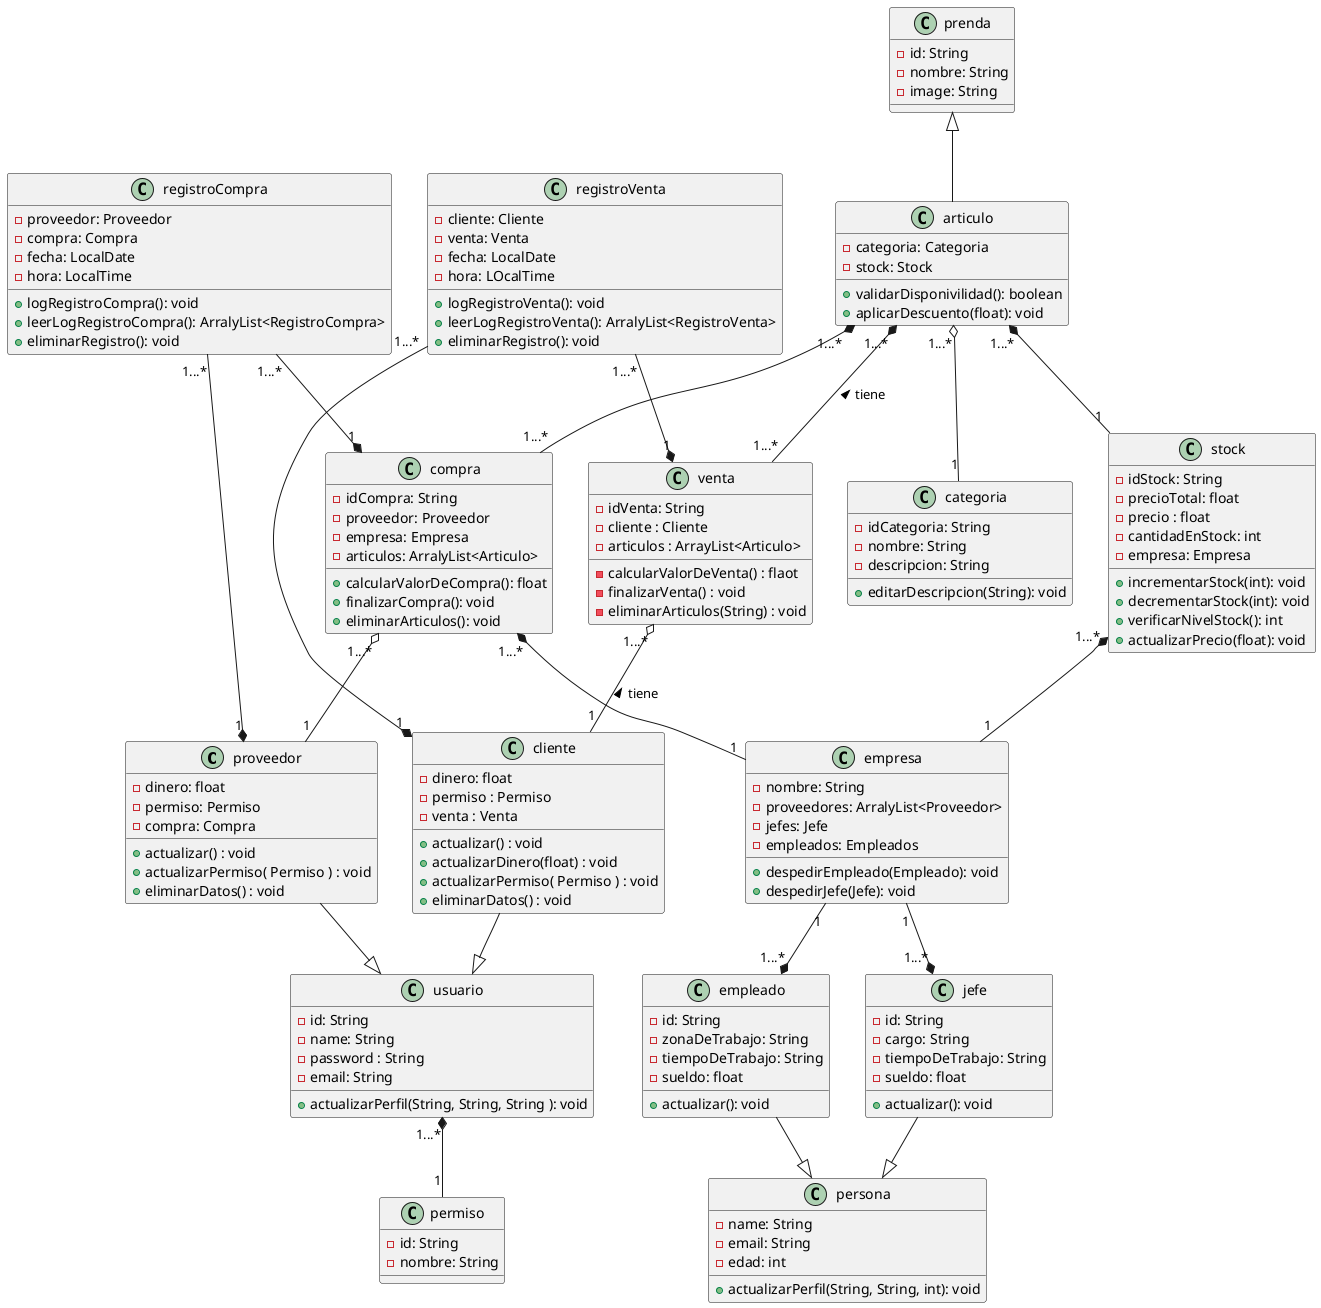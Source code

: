 @startuml
class proveedor {
    - dinero: float
    - permiso: Permiso
    - compra: Compra
    + actualizar() : void
    + actualizarPermiso( Permiso ) : void
    + eliminarDatos() : void
}

class usuario {
    - id: String
    - name: String
    - password : String
    - email: String
    + actualizarPerfil(String, String, String ): void
}

class permiso {
    - id: String
    - nombre: String
}

class cliente {
    - dinero: float
    - permiso : Permiso
    - venta : Venta
    + actualizar() : void
    + actualizarDinero(float) : void
    + actualizarPermiso( Permiso ) : void
    + eliminarDatos() : void
}

class venta{
    - idVenta: String
    - cliente : Cliente
    - articulos : ArrayList<Articulo>
    - calcularValorDeVenta() : flaot
    - finalizarVenta() : void
    - eliminarArticulos(String) : void
}

class compra{
    - idCompra: String
    - proveedor: Proveedor
    - empresa: Empresa
    - articulos: ArralyList<Articulo>
    + calcularValorDeCompra(): float
    + finalizarCompra(): void
    + eliminarArticulos(): void
}

class empresa{
    -nombre: String
    - proveedores: ArralyList<Proveedor>
    - jefes: Jefe
    - empleados: Empleados
    + despedirEmpleado(Empleado): void
    + despedirJefe(Jefe): void
}

class articulo{
    - categoria: Categoria
    - stock: Stock
    + validarDisponivilidad(): boolean
    + aplicarDescuento(float): void
}

class stock{
    -idStock: String
    - precioTotal: float
    - precio : float
    - cantidadEnStock: int
    - empresa: Empresa
    + incrementarStock(int): void
    + decrementarStock(int): void
    + verificarNivelStock(): int
    + actualizarPrecio(float): void
}

class categoria{
    -idCategoria: String 
    -nombre: String
    - descripcion: String
    + editarDescripcion(String): void
}

class prenda{
    - id: String
    - nombre: String
    - image: String
}


class registroCompra{
    - proveedor: Proveedor
    - compra: Compra
    - fecha: LocalDate
    - hora: LocalTime
    + logRegistroCompra(): void
    + leerLogRegistroCompra(): ArralyList<RegistroCompra>
    + eliminarRegistro(): void
}

class registroVenta{
    - cliente: Cliente
    - venta: Venta
    - fecha: LocalDate
    - hora: LOcalTime
    + logRegistroVenta(): void
    + leerLogRegistroVenta(): ArralyList<RegistroVenta>
    + eliminarRegistro(): void
}

class persona{
    - name: String
    - email: String
    - edad: int
    + actualizarPerfil(String, String, int): void
}

class jefe{
    -id: String
    -cargo: String
    -tiempoDeTrabajo: String
    -sueldo: float
    + actualizar(): void
}

class empleado{
    -id: String
    -zonaDeTrabajo: String
    -tiempoDeTrabajo: String
    -sueldo: float
    + actualizar(): void
}

venta "1...*" o-- "1" cliente: tiene <
articulo "1...*" *-- "1...*" venta: tiene <

registroCompra "1...*" --* "1" proveedor
registroCompra "1...*" --* "1" compra

registroVenta "1...*" --* "1" venta
registroVenta "1...*" --* "1" cliente

empresa "1" --* "1...*" jefe
empresa "1" --* "1...*" empleado

compra "1...*" o-- "1" proveedor
compra "1...*" *-- "1" empresa
stock "1...*" *-- "1" empresa
articulo "1...*" *-- "1" stock
articulo "1...*" o-- "1" categoria
articulo "1...*" *-- "1...*" compra
usuario "1...*" *-- "1" permiso

cliente --|> usuario
proveedor --|> usuario
prenda <|-- articulo

jefe --|> persona
empleado --|> persona
@enduml